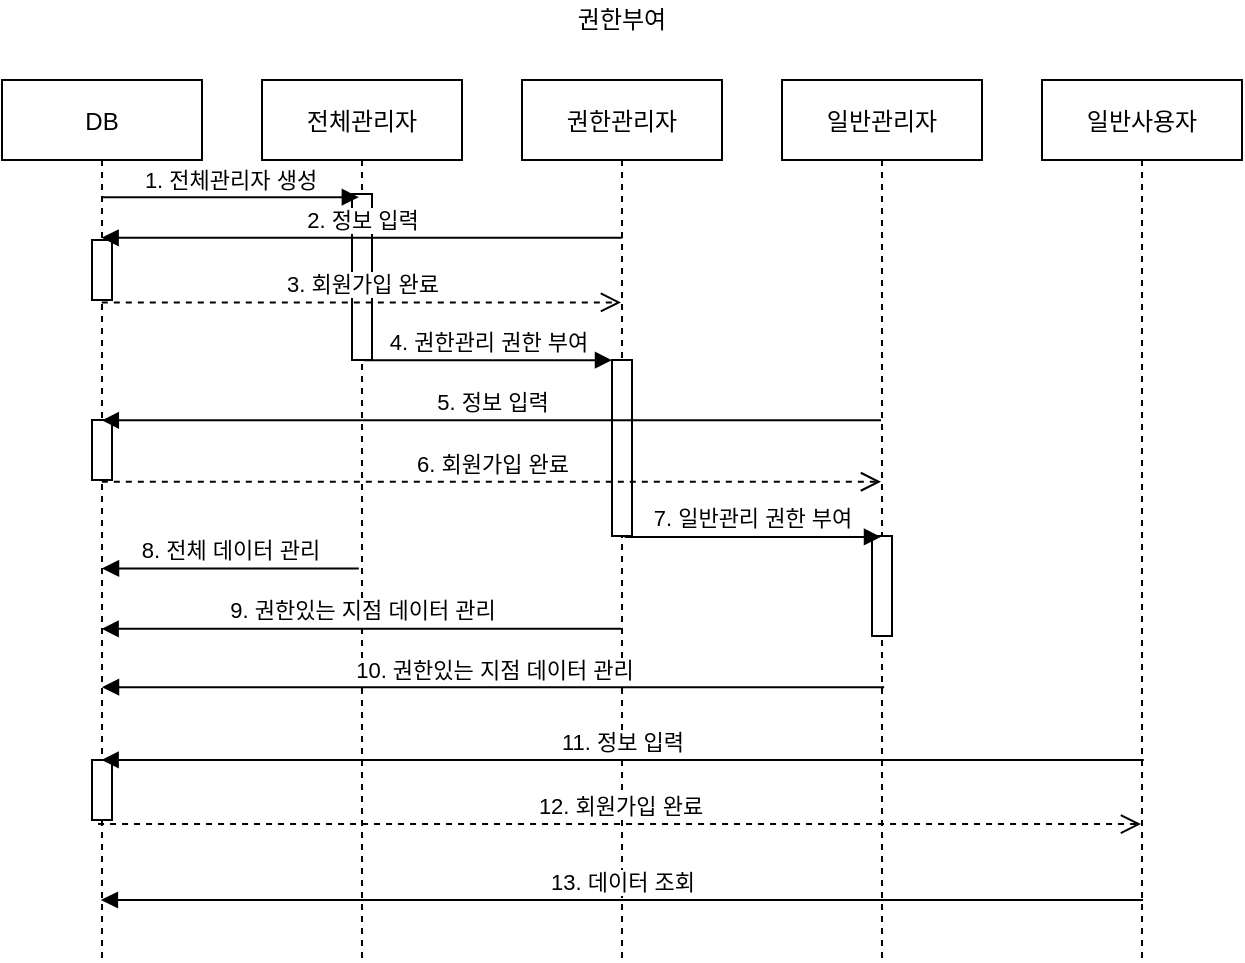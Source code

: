 <mxfile version="14.7.6" type="github">
  <diagram id="kgpKYQtTHZ0yAKxKKP6v" name="Page-1">
    <mxGraphModel dx="1172" dy="510" grid="1" gridSize="10" guides="1" tooltips="1" connect="1" arrows="1" fold="1" page="1" pageScale="1" pageWidth="850" pageHeight="1100" math="0" shadow="0">
      <root>
        <mxCell id="0" />
        <mxCell id="1" parent="0" />
        <mxCell id="3nuBFxr9cyL0pnOWT2aG-1" value="일반사용자" style="shape=umlLifeline;perimeter=lifelinePerimeter;container=1;collapsible=0;recursiveResize=0;rounded=0;shadow=0;strokeWidth=1;" parent="1" vertex="1">
          <mxGeometry x="580" y="90" width="100" height="440" as="geometry" />
        </mxCell>
        <mxCell id="3nuBFxr9cyL0pnOWT2aG-5" value="일반관리자" style="shape=umlLifeline;perimeter=lifelinePerimeter;container=1;collapsible=0;recursiveResize=0;rounded=0;shadow=0;strokeWidth=1;" parent="1" vertex="1">
          <mxGeometry x="450" y="90" width="100" height="440" as="geometry" />
        </mxCell>
        <mxCell id="3nuBFxr9cyL0pnOWT2aG-6" value="" style="points=[];perimeter=orthogonalPerimeter;rounded=0;shadow=0;strokeWidth=1;" parent="3nuBFxr9cyL0pnOWT2aG-5" vertex="1">
          <mxGeometry x="45" y="228" width="10" height="50" as="geometry" />
        </mxCell>
        <mxCell id="2D6UHaJMHZngd_mVU4-X-1" value="권한부여" style="text;html=1;strokeColor=none;fillColor=none;align=center;verticalAlign=middle;whiteSpace=wrap;rounded=0;" vertex="1" parent="1">
          <mxGeometry x="345" y="50" width="50" height="20" as="geometry" />
        </mxCell>
        <mxCell id="2D6UHaJMHZngd_mVU4-X-3" value="권한관리자" style="shape=umlLifeline;perimeter=lifelinePerimeter;container=1;collapsible=0;recursiveResize=0;rounded=0;shadow=0;strokeWidth=1;" vertex="1" parent="1">
          <mxGeometry x="320" y="90" width="100" height="440" as="geometry" />
        </mxCell>
        <mxCell id="2D6UHaJMHZngd_mVU4-X-4" value="" style="points=[];perimeter=orthogonalPerimeter;rounded=0;shadow=0;strokeWidth=1;" vertex="1" parent="2D6UHaJMHZngd_mVU4-X-3">
          <mxGeometry x="45" y="140" width="10" height="88" as="geometry" />
        </mxCell>
        <mxCell id="2D6UHaJMHZngd_mVU4-X-5" value="전체관리자" style="shape=umlLifeline;perimeter=lifelinePerimeter;container=1;collapsible=0;recursiveResize=0;rounded=0;shadow=0;strokeWidth=1;" vertex="1" parent="1">
          <mxGeometry x="190" y="90" width="100" height="440" as="geometry" />
        </mxCell>
        <mxCell id="2D6UHaJMHZngd_mVU4-X-6" value="" style="points=[];perimeter=orthogonalPerimeter;rounded=0;shadow=0;strokeWidth=1;" vertex="1" parent="2D6UHaJMHZngd_mVU4-X-5">
          <mxGeometry x="45" y="57" width="10" height="83" as="geometry" />
        </mxCell>
        <mxCell id="2D6UHaJMHZngd_mVU4-X-8" value="DB" style="shape=umlLifeline;perimeter=lifelinePerimeter;container=1;collapsible=0;recursiveResize=0;rounded=0;shadow=0;strokeWidth=1;" vertex="1" parent="1">
          <mxGeometry x="60" y="90" width="100" height="440" as="geometry" />
        </mxCell>
        <mxCell id="2D6UHaJMHZngd_mVU4-X-13" value="" style="points=[];perimeter=orthogonalPerimeter;rounded=0;shadow=0;strokeWidth=1;" vertex="1" parent="2D6UHaJMHZngd_mVU4-X-8">
          <mxGeometry x="45" y="80" width="10" height="30" as="geometry" />
        </mxCell>
        <mxCell id="2D6UHaJMHZngd_mVU4-X-21" value="" style="points=[];perimeter=orthogonalPerimeter;rounded=0;shadow=0;strokeWidth=1;" vertex="1" parent="1">
          <mxGeometry x="105" y="260" width="10" height="30" as="geometry" />
        </mxCell>
        <mxCell id="2D6UHaJMHZngd_mVU4-X-32" value="" style="points=[];perimeter=orthogonalPerimeter;rounded=0;shadow=0;strokeWidth=1;" vertex="1" parent="1">
          <mxGeometry x="105" y="430" width="10" height="30" as="geometry" />
        </mxCell>
        <mxCell id="2D6UHaJMHZngd_mVU4-X-34" value="3. 회원가입 완료" style="html=1;verticalAlign=bottom;endArrow=open;dashed=1;endSize=8;exitX=0.491;exitY=1.041;exitDx=0;exitDy=0;exitPerimeter=0;" edge="1" parent="1" source="2D6UHaJMHZngd_mVU4-X-13" target="2D6UHaJMHZngd_mVU4-X-3">
          <mxGeometry relative="1" as="geometry">
            <mxPoint x="310" y="280" as="sourcePoint" />
            <mxPoint x="230" y="280" as="targetPoint" />
          </mxGeometry>
        </mxCell>
        <mxCell id="2D6UHaJMHZngd_mVU4-X-35" value="2. 정보 입력" style="html=1;verticalAlign=bottom;endArrow=block;exitX=0.501;exitY=0.177;exitDx=0;exitDy=0;exitPerimeter=0;" edge="1" parent="1">
          <mxGeometry width="80" relative="1" as="geometry">
            <mxPoint x="370.1" y="168.88" as="sourcePoint" />
            <mxPoint x="109.81" y="168.88" as="targetPoint" />
          </mxGeometry>
        </mxCell>
        <mxCell id="2D6UHaJMHZngd_mVU4-X-36" value="1. 전체관리자 생성" style="html=1;verticalAlign=bottom;endArrow=block;entryX=0.344;entryY=0.019;entryDx=0;entryDy=0;entryPerimeter=0;" edge="1" parent="1" source="2D6UHaJMHZngd_mVU4-X-8" target="2D6UHaJMHZngd_mVU4-X-6">
          <mxGeometry width="80" relative="1" as="geometry">
            <mxPoint x="230" y="280" as="sourcePoint" />
            <mxPoint x="309" y="141" as="targetPoint" />
          </mxGeometry>
        </mxCell>
        <mxCell id="2D6UHaJMHZngd_mVU4-X-37" value="4. 권한관리 권한 부여" style="html=1;verticalAlign=bottom;endArrow=block;exitX=0.595;exitY=1.001;exitDx=0;exitDy=0;exitPerimeter=0;" edge="1" parent="1" source="2D6UHaJMHZngd_mVU4-X-6" target="2D6UHaJMHZngd_mVU4-X-4">
          <mxGeometry width="80" relative="1" as="geometry">
            <mxPoint x="230" y="280" as="sourcePoint" />
            <mxPoint x="310" y="280" as="targetPoint" />
          </mxGeometry>
        </mxCell>
        <mxCell id="2D6UHaJMHZngd_mVU4-X-39" value="5. 정보 입력" style="html=1;verticalAlign=bottom;endArrow=block;entryX=0.491;entryY=0.005;entryDx=0;entryDy=0;entryPerimeter=0;" edge="1" parent="1" source="3nuBFxr9cyL0pnOWT2aG-5" target="2D6UHaJMHZngd_mVU4-X-21">
          <mxGeometry width="80" relative="1" as="geometry">
            <mxPoint x="230" y="280" as="sourcePoint" />
            <mxPoint x="310" y="280" as="targetPoint" />
          </mxGeometry>
        </mxCell>
        <mxCell id="2D6UHaJMHZngd_mVU4-X-40" value="6. 회원가입 완료" style="html=1;verticalAlign=bottom;endArrow=open;dashed=1;endSize=8;exitX=0.491;exitY=1.029;exitDx=0;exitDy=0;exitPerimeter=0;" edge="1" parent="1" source="2D6UHaJMHZngd_mVU4-X-21" target="3nuBFxr9cyL0pnOWT2aG-5">
          <mxGeometry relative="1" as="geometry">
            <mxPoint x="310" y="280" as="sourcePoint" />
            <mxPoint x="230" y="280" as="targetPoint" />
          </mxGeometry>
        </mxCell>
        <mxCell id="2D6UHaJMHZngd_mVU4-X-41" value="7. 일반관리 권한 부여" style="html=1;verticalAlign=bottom;endArrow=block;exitX=0.636;exitY=1.005;exitDx=0;exitDy=0;exitPerimeter=0;" edge="1" parent="1" source="2D6UHaJMHZngd_mVU4-X-4" target="3nuBFxr9cyL0pnOWT2aG-5">
          <mxGeometry width="80" relative="1" as="geometry">
            <mxPoint x="230" y="280" as="sourcePoint" />
            <mxPoint x="310" y="280" as="targetPoint" />
          </mxGeometry>
        </mxCell>
        <mxCell id="2D6UHaJMHZngd_mVU4-X-42" value="8. 전체 데이터 관리" style="html=1;verticalAlign=bottom;endArrow=block;exitX=0.484;exitY=0.555;exitDx=0;exitDy=0;exitPerimeter=0;" edge="1" parent="1" source="2D6UHaJMHZngd_mVU4-X-5" target="2D6UHaJMHZngd_mVU4-X-8">
          <mxGeometry width="80" relative="1" as="geometry">
            <mxPoint x="230" y="280" as="sourcePoint" />
            <mxPoint x="310" y="280" as="targetPoint" />
          </mxGeometry>
        </mxCell>
        <mxCell id="2D6UHaJMHZngd_mVU4-X-43" value="9. 권한있는 지점 데이터 관리" style="html=1;verticalAlign=bottom;endArrow=block;exitX=0.495;exitY=0.61;exitDx=0;exitDy=0;exitPerimeter=0;" edge="1" parent="1">
          <mxGeometry width="80" relative="1" as="geometry">
            <mxPoint x="369.5" y="364.4" as="sourcePoint" />
            <mxPoint x="109.81" y="364.4" as="targetPoint" />
          </mxGeometry>
        </mxCell>
        <mxCell id="2D6UHaJMHZngd_mVU4-X-44" value="10. 권한있는 지점 데이터 관리" style="html=1;verticalAlign=bottom;endArrow=block;exitX=0.511;exitY=0.69;exitDx=0;exitDy=0;exitPerimeter=0;" edge="1" parent="1" source="3nuBFxr9cyL0pnOWT2aG-5" target="2D6UHaJMHZngd_mVU4-X-8">
          <mxGeometry width="80" relative="1" as="geometry">
            <mxPoint x="230" y="280" as="sourcePoint" />
            <mxPoint x="310" y="280" as="targetPoint" />
          </mxGeometry>
        </mxCell>
        <mxCell id="2D6UHaJMHZngd_mVU4-X-45" value="11. 정보 입력" style="html=1;verticalAlign=bottom;endArrow=block;exitX=0.509;exitY=0.784;exitDx=0;exitDy=0;exitPerimeter=0;" edge="1" parent="1">
          <mxGeometry width="80" relative="1" as="geometry">
            <mxPoint x="630.9" y="429.96" as="sourcePoint" />
            <mxPoint x="109.81" y="429.96" as="targetPoint" />
          </mxGeometry>
        </mxCell>
        <mxCell id="2D6UHaJMHZngd_mVU4-X-46" value="12. 회원가입 완료" style="html=1;verticalAlign=bottom;endArrow=open;dashed=1;endSize=8;exitX=0.303;exitY=1.068;exitDx=0;exitDy=0;exitPerimeter=0;" edge="1" parent="1" source="2D6UHaJMHZngd_mVU4-X-32" target="3nuBFxr9cyL0pnOWT2aG-1">
          <mxGeometry relative="1" as="geometry">
            <mxPoint x="310" y="280" as="sourcePoint" />
            <mxPoint x="230" y="280" as="targetPoint" />
          </mxGeometry>
        </mxCell>
        <mxCell id="2D6UHaJMHZngd_mVU4-X-47" value="13. 데이터 조회" style="html=1;verticalAlign=bottom;endArrow=block;exitX=0.509;exitY=0.784;exitDx=0;exitDy=0;exitPerimeter=0;" edge="1" parent="1">
          <mxGeometry width="80" relative="1" as="geometry">
            <mxPoint x="630.54" y="500.0" as="sourcePoint" />
            <mxPoint x="109.45" y="500.0" as="targetPoint" />
          </mxGeometry>
        </mxCell>
      </root>
    </mxGraphModel>
  </diagram>
</mxfile>
